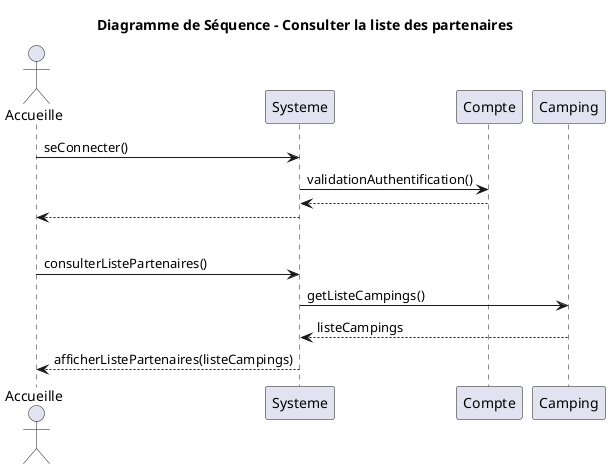 @startuml
title Diagramme de Séquence - Consulter la liste des partenaires
actor Accueille
participant Systeme
participant Compte
participant Camping

'Connexion à un compte'
Accueille -> Systeme: seConnecter()
Systeme -> Compte: validationAuthentification()
return
Systeme --> Accueille

'Séparation'
|||

'Consulter la liste des partenaires'
Accueille -> Systeme: consulterListePartenaires()
Systeme -> Camping: getListeCampings()
Camping --> Systeme: listeCampings
Systeme --> Accueille: afficherListePartenaires(listeCampings)
@enduml